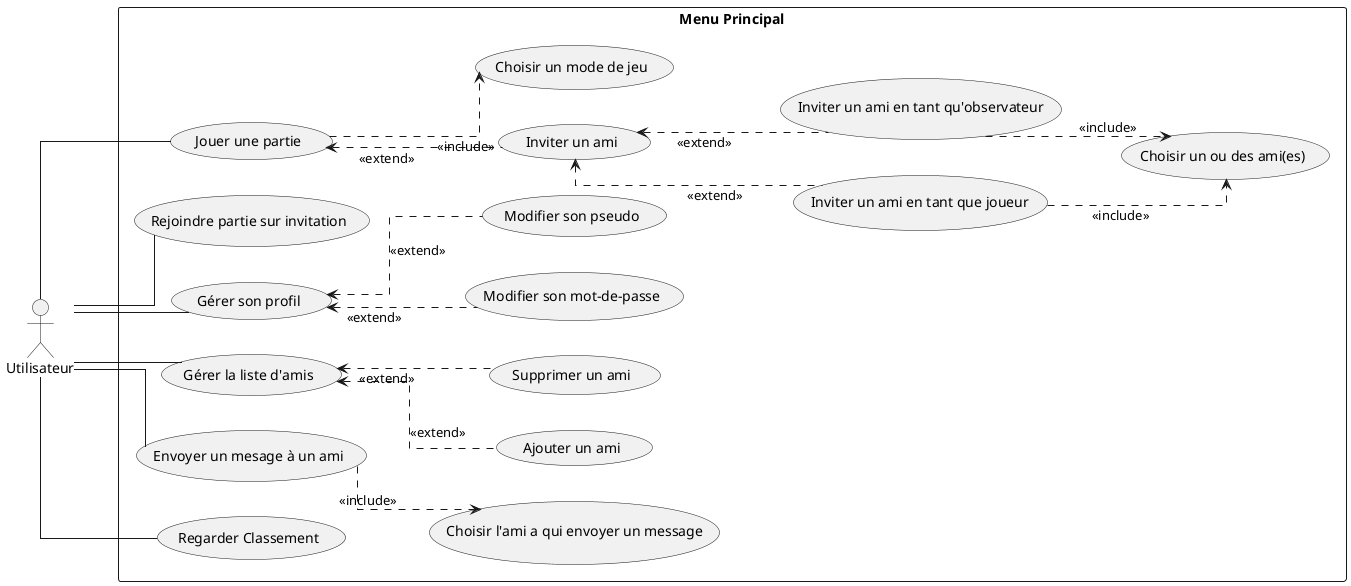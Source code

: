 @startuml MenuPrincipalUseCase

'common usecase for manage_friendlist and send_message

left to right direction
skinparam linetype ortho
actor Utilisateur as user

rectangle "Menu Principal" as main_menu {
    '### Game
    usecase "Jouer une partie" as play_game
    usecase "Rejoindre partie sur invitation" as join_friend_game
    usecase "Inviter un ami" as invite_friend
    'Game options
    usecase "Choisir un mode de jeu" as choose_gamemode

    '### Social
    usecase "Gérer son profil" as manage_profile
    usecase "Gérer la liste d'amis" as manage_friendlist
    usecase "Envoyer un mesage à un ami" as chat_with_friend
    usecase "Choisir l'ami a qui envoyer un message" as choose_friend_to_chat

    usecase "Choisir un ou des ami(es)" as choose_friend

    'Manage profile options
    usecase "Modifier son mot-de-passe" as change_password
    usecase "Modifier son pseudo" as change_nickname
    'Manage friend list options
    usecase "Ajouter un ami" as add_friend
    usecase "Supprimer un ami" as remove_friend
    'Invite Friend Options
    usecase "Inviter un ami en tant que joueur" as invite_friend_as_player
    usecase "Inviter un ami en tant qu'observateur" as invite_friend_as_viewer

    '### Ranking
    usecase "Regarder Classement" as view_ranking
}

(play_game) <-. (invite_friend): <<extend>>
(play_game) .-> (choose_gamemode): <<include>>
(manage_friendlist) <-. (add_friend): <<extend>>
(manage_friendlist) <-. (remove_friend): <<extend>>
(manage_profile) <-. (change_password): <<extend>>
(manage_profile) <-. (change_nickname): <<extend>>

'TODO: This should be a logical XOR
(invite_friend) <-. (invite_friend_as_player) : <<extend>>
(invite_friend) <-. (invite_friend_as_viewer) : <<extend>>

(chat_with_friend) .-> (choose_friend_to_chat): <<include>>

(invite_friend_as_player) .-> (choose_friend): <<include>>
(invite_friend_as_viewer) .-> (choose_friend): <<include>>

user -- play_game
user -- join_friend_game

user -- manage_profile
user -- manage_friendlist
user -- chat_with_friend

user -- view_ranking


@enduml
